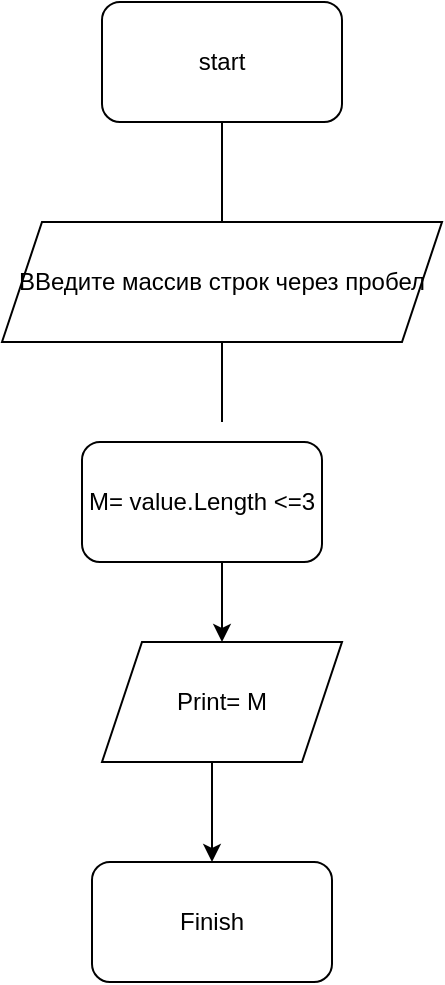 <mxfile version="20.0.4" type="device"><diagram id="I8cAjUkE66j6o6-uLRA0" name="Page-1"><mxGraphModel dx="1422" dy="762" grid="1" gridSize="10" guides="1" tooltips="1" connect="1" arrows="1" fold="1" page="1" pageScale="1" pageWidth="827" pageHeight="1169" math="0" shadow="0"><root><mxCell id="0"/><mxCell id="1" parent="0"/><mxCell id="sogemo7l3VsmH2UW-puX-1" value="start" style="rounded=1;whiteSpace=wrap;html=1;" vertex="1" parent="1"><mxGeometry x="310" y="50" width="120" height="60" as="geometry"/></mxCell><mxCell id="sogemo7l3VsmH2UW-puX-2" value="" style="endArrow=classic;html=1;rounded=0;exitX=0.5;exitY=1;exitDx=0;exitDy=0;startArrow=none;" edge="1" parent="1"><mxGeometry width="50" height="50" relative="1" as="geometry"><mxPoint x="370" y="330" as="sourcePoint"/><mxPoint x="370" y="370" as="targetPoint"/></mxGeometry></mxCell><mxCell id="sogemo7l3VsmH2UW-puX-5" value="" style="endArrow=none;html=1;rounded=0;exitX=0.5;exitY=1;exitDx=0;exitDy=0;startArrow=none;" edge="1" parent="1" source="sogemo7l3VsmH2UW-puX-6"><mxGeometry width="50" height="50" relative="1" as="geometry"><mxPoint x="370" y="110" as="sourcePoint"/><mxPoint x="370" y="260" as="targetPoint"/></mxGeometry></mxCell><mxCell id="sogemo7l3VsmH2UW-puX-6" value="ВВедите массив строк через пробел" style="shape=parallelogram;perimeter=parallelogramPerimeter;whiteSpace=wrap;html=1;fixedSize=1;" vertex="1" parent="1"><mxGeometry x="260" y="160" width="220" height="60" as="geometry"/></mxCell><mxCell id="sogemo7l3VsmH2UW-puX-7" value="" style="endArrow=none;html=1;rounded=0;exitX=0.5;exitY=1;exitDx=0;exitDy=0;" edge="1" parent="1" source="sogemo7l3VsmH2UW-puX-1" target="sogemo7l3VsmH2UW-puX-6"><mxGeometry width="50" height="50" relative="1" as="geometry"><mxPoint x="370" y="110" as="sourcePoint"/><mxPoint x="370" y="270" as="targetPoint"/></mxGeometry></mxCell><mxCell id="sogemo7l3VsmH2UW-puX-9" value="M= value.Length &amp;lt;=3" style="rounded=1;whiteSpace=wrap;html=1;" vertex="1" parent="1"><mxGeometry x="300" y="270" width="120" height="60" as="geometry"/></mxCell><mxCell id="sogemo7l3VsmH2UW-puX-10" value="Print= M" style="shape=parallelogram;perimeter=parallelogramPerimeter;whiteSpace=wrap;html=1;fixedSize=1;" vertex="1" parent="1"><mxGeometry x="310" y="370" width="120" height="60" as="geometry"/></mxCell><mxCell id="sogemo7l3VsmH2UW-puX-12" value="" style="endArrow=classic;html=1;rounded=0;" edge="1" parent="1" target="sogemo7l3VsmH2UW-puX-13"><mxGeometry width="50" height="50" relative="1" as="geometry"><mxPoint x="365" y="430" as="sourcePoint"/><mxPoint x="365" y="510" as="targetPoint"/></mxGeometry></mxCell><mxCell id="sogemo7l3VsmH2UW-puX-13" value="Finish" style="rounded=1;whiteSpace=wrap;html=1;" vertex="1" parent="1"><mxGeometry x="305" y="480" width="120" height="60" as="geometry"/></mxCell></root></mxGraphModel></diagram></mxfile>